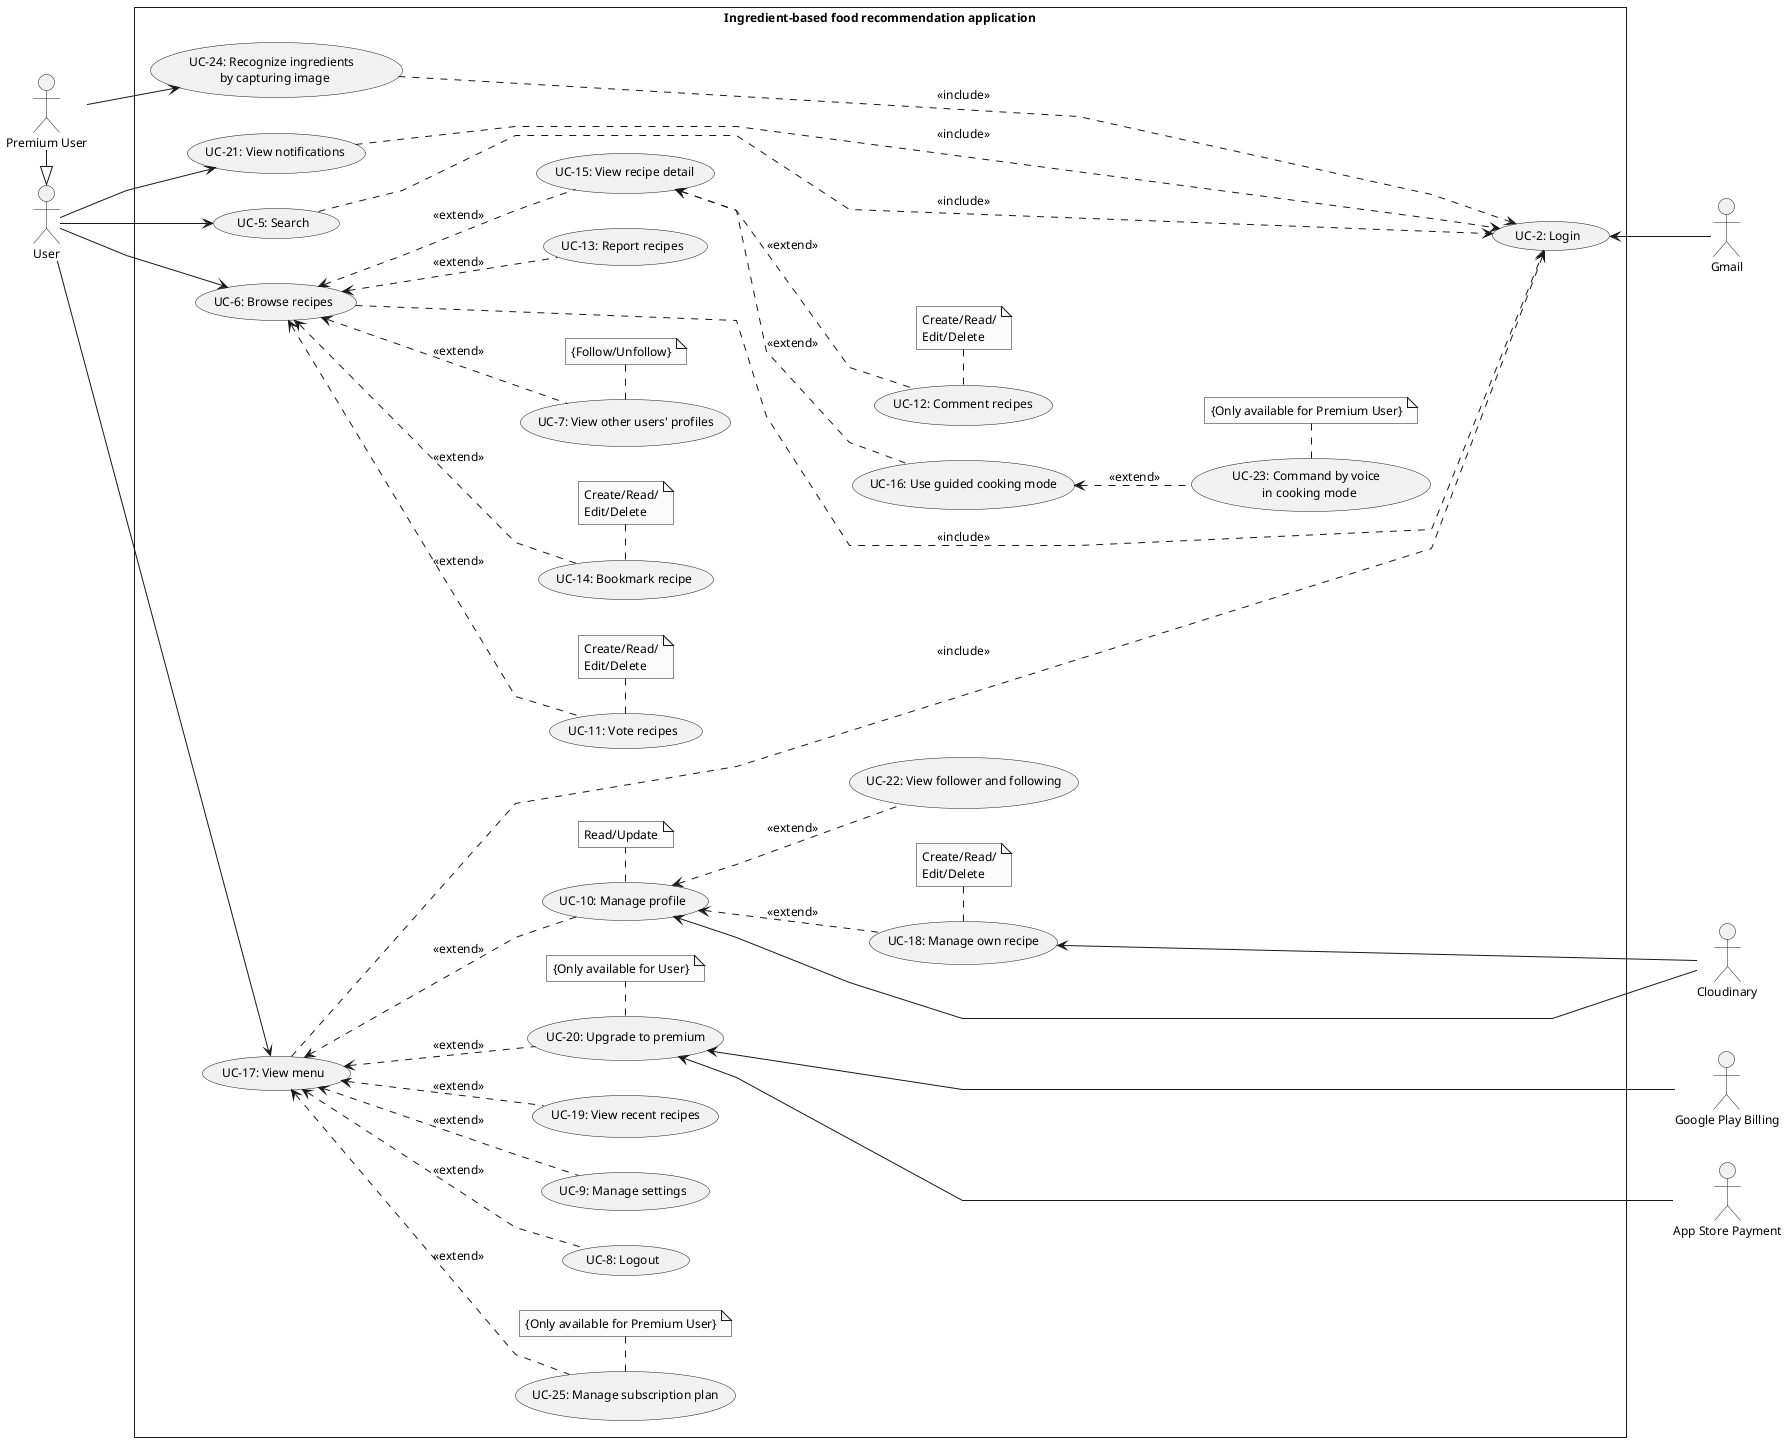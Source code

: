 @startuml UserUsecase
skinparam style strictuml
skinparam monochrome true
skinparam linetype polyline
skinparam defaultFontSize 12
left to right direction
actor "User" as user
actor "Premium User" as pUser
actor "Gmail" as gmail
actor "Google Play Billing" as gpb
actor "App Store Payment" as asp
actor "Cloudinary" as cl

rectangle Ingredient-based<U+0020>food<U+0020>recommendation<U+0020>application {
    usecase "UC-2: Login" as ucLogin
    usecase "UC-8: Logout" as ucLogout
    usecase "UC-9: Manage settings" as ucManageSetting
    usecase "UC-10: Manage profile" as ucManageProfile

    usecase "UC-5: Search" as ucSearch
    usecase "UC-6: Browse recipes" as ucBrowseRecipes
    usecase "UC-11: Vote recipes" as ucVoteRecipe
    usecase "UC-12: Comment recipes" as ucCmtRecipe
    usecase "UC-13: Report recipes" as ucReportRecipe
    usecase "UC-14: Bookmark recipe" as ucBookmarkRecipe
    usecase "UC-15: View recipe detail" as ucViewRecipeDetail
    usecase "UC-16: Use guided cooking mode" as ucGuidedCCM
    usecase "UC-7: View other users' profiles" as ucViewUSProfile

    usecase "UC-17: View menu" as ucViewMenu
    usecase "UC-18: Manage own recipe" as ucManageRecipe
    usecase "UC-19: View recent recipes" as ucViewRecentRecipes
    usecase "UC-20: Upgrade to premium" as ucUpgradeToPremium

    usecase "UC-21: View notifications" as ucViewNotif
    usecase "UC-22: View follower and following" as ucViewFollow

    note "Create/Read/\nEdit/Delete" as noteManageRecipe
    note "Read/Update" as noteManageProfile
    note "Create/Read/\nEdit/Delete" as noteVoteRecipe
    note "Create/Read/\nEdit/Delete" as noteCmtRecipe
    note "Create/Read/\nEdit/Delete" as noteBookmarkRecipe
    note "{Only available for User}" as noteUpgradeToPremium
    note "{Follow/Unfollow}" as noteViewUSProfile

    user --> ucSearch

    user --> ucBrowseRecipes
        ucBrowseRecipes <.. ucVoteRecipe : <<extend>>
            ucVoteRecipe . noteVoteRecipe
        ucBrowseRecipes <.. ucReportRecipe : <<extend>>
        ucBrowseRecipes <.. ucViewRecipeDetail : <<extend>>
            ucViewRecipeDetail <.. ucCmtRecipe : <<extend>>
                ucCmtRecipe . noteCmtRecipe
            ucViewRecipeDetail <.. ucGuidedCCM : <<extend>>
        ucBrowseRecipes <.. ucBookmarkRecipe : <<extend>>
            ucBookmarkRecipe . noteBookmarkRecipe
        ucBrowseRecipes <.. ucViewUSProfile : <<extend>>
            ucViewUSProfile . noteViewUSProfile

    user --> ucViewMenu
        ucViewMenu <.. ucManageProfile : <<extend>>
            ucManageProfile . noteManageProfile
            ucManageProfile <.. ucManageRecipe : <<extend>>
            ucManageProfile <.. ucViewFollow : <<extend>>
                ucManageRecipe . noteManageRecipe
        ucViewMenu <.. ucManageSetting : <<extend>>
        ucViewMenu <.. ucViewRecentRecipes : <<extend>>
        ucViewMenu <.. ucUpgradeToPremium : <<extend>>
            ucUpgradeToPremium . noteUpgradeToPremium
        ucViewMenu <.. ucLogout : <<extend>>

    user --> ucViewNotif
    
    gmail -up-> ucLogin
    gpb --up---> ucUpgradeToPremium 
    asp --up---> ucUpgradeToPremium
    cl --up--> ucManageProfile
    cl --up--> ucManageRecipe

    ucSearch .....> ucLogin : <<include>>
    ucBrowseRecipes .....> ucLogin : <<include>>
    ucViewMenu .....> ucLogin : <<include>>
    ucViewNotif .....>ucLogin : <<include>>


    usecase "UC-23: Command by voice \n in cooking mode" as ucCommandVoiceCCM
    usecase "UC-24: Recognize ingredients \n by capturing image" as ucRecognizeIngre
    usecase "UC-25: Manage subscription plan" as ucMngSubcriptPlan
    

    note "{Only available for Premium User}" as noteMngSubcriptPlan
    note "{Only available for Premium User}" as noteCommandVoiceCCM


    pUser -|> user
    pUser --> ucRecognizeIngre
    ucGuidedCCM <.. ucCommandVoiceCCM : <<extend>>
        ucCommandVoiceCCM . noteCommandVoiceCCM
    ucViewMenu <.. ucMngSubcriptPlan : <<extend>>
        ucMngSubcriptPlan . noteMngSubcriptPlan

    ucRecognizeIngre .....> ucLogin : <<include>>

}

@enduml
